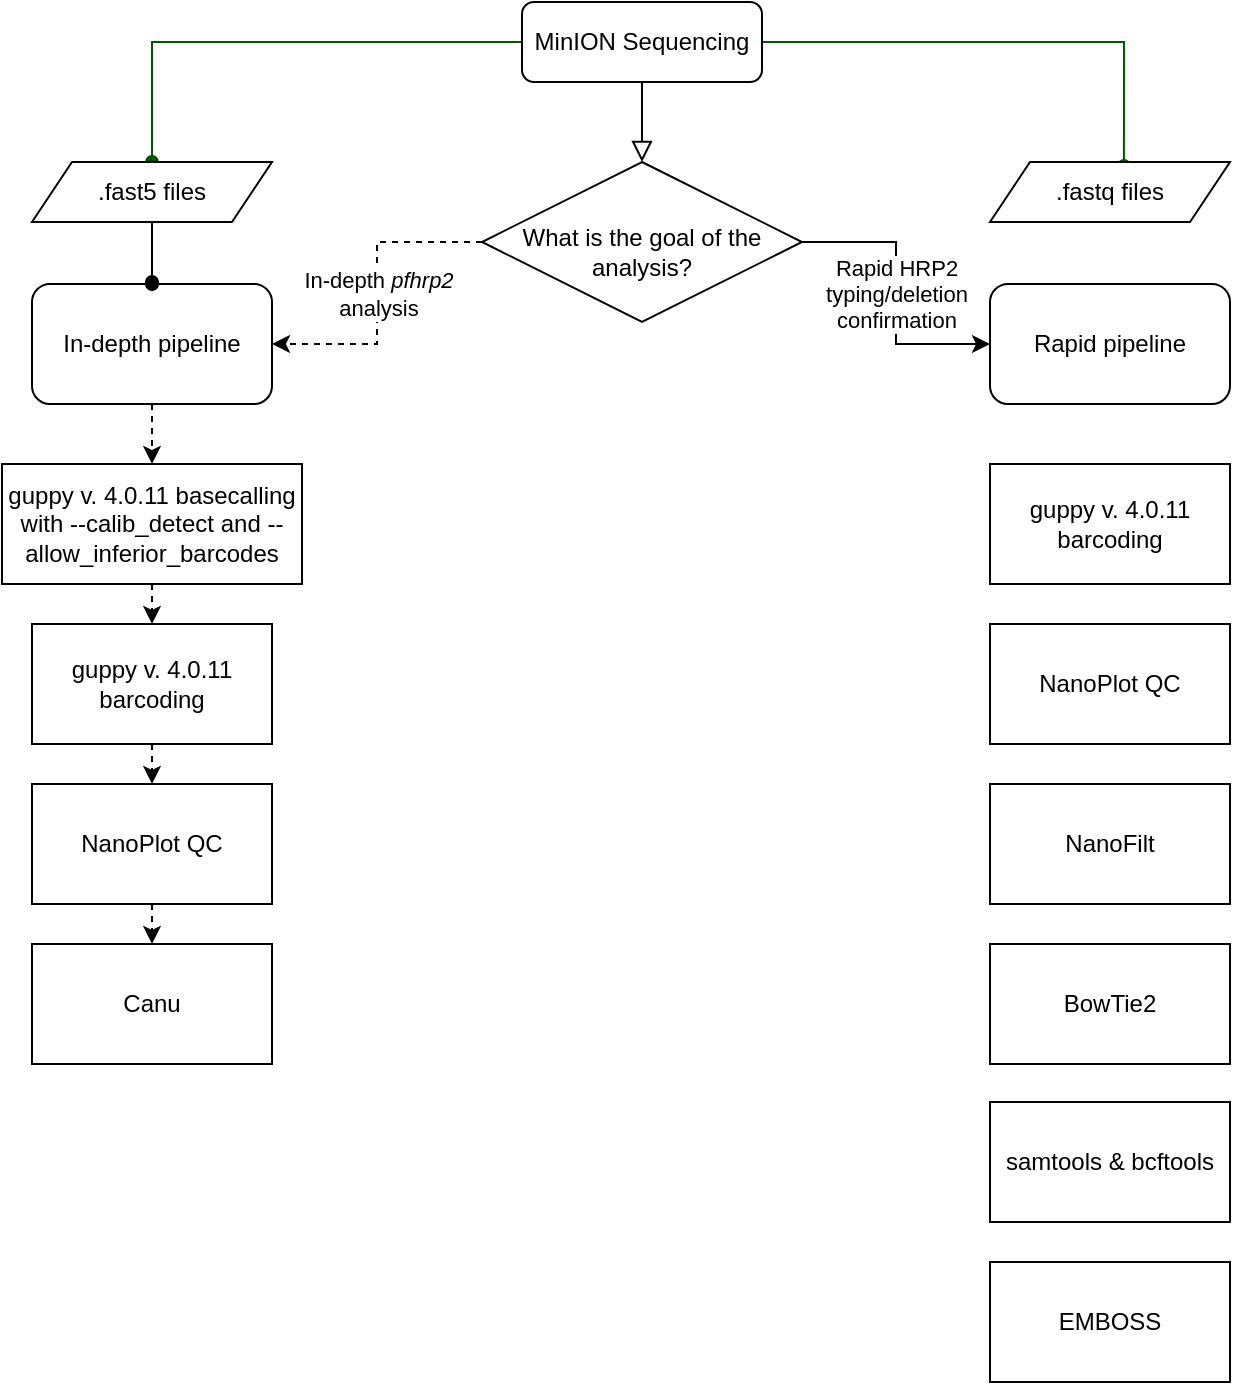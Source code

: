 <mxfile version="14.9.6" type="github">
  <diagram id="C5RBs43oDa-KdzZeNtuy" name="Page-1">
    <mxGraphModel dx="833" dy="483" grid="1" gridSize="10" guides="1" tooltips="1" connect="1" arrows="1" fold="1" page="1" pageScale="1" pageWidth="827" pageHeight="1169" math="0" shadow="0">
      <root>
        <mxCell id="WIyWlLk6GJQsqaUBKTNV-0" />
        <mxCell id="WIyWlLk6GJQsqaUBKTNV-1" parent="WIyWlLk6GJQsqaUBKTNV-0" />
        <mxCell id="WIyWlLk6GJQsqaUBKTNV-2" value="" style="rounded=0;html=1;jettySize=auto;orthogonalLoop=1;fontSize=11;endArrow=block;endFill=0;endSize=8;strokeWidth=1;shadow=0;labelBackgroundColor=none;edgeStyle=orthogonalEdgeStyle;" parent="WIyWlLk6GJQsqaUBKTNV-1" source="WIyWlLk6GJQsqaUBKTNV-3" target="WIyWlLk6GJQsqaUBKTNV-6" edge="1">
          <mxGeometry relative="1" as="geometry" />
        </mxCell>
        <mxCell id="XRWhhsPJ1R5QlkFPLVNZ-11" style="edgeStyle=orthogonalEdgeStyle;rounded=0;orthogonalLoop=1;jettySize=auto;html=1;exitX=0;exitY=0.5;exitDx=0;exitDy=0;fillColor=#008a00;strokeColor=#005700;endArrow=oval;endFill=1;" edge="1" parent="WIyWlLk6GJQsqaUBKTNV-1" source="WIyWlLk6GJQsqaUBKTNV-3" target="XRWhhsPJ1R5QlkFPLVNZ-9">
          <mxGeometry relative="1" as="geometry" />
        </mxCell>
        <mxCell id="XRWhhsPJ1R5QlkFPLVNZ-12" style="edgeStyle=orthogonalEdgeStyle;rounded=0;orthogonalLoop=1;jettySize=auto;html=1;exitX=1;exitY=0.5;exitDx=0;exitDy=0;entryX=0.558;entryY=0.067;entryDx=0;entryDy=0;entryPerimeter=0;endArrow=oval;endFill=1;fillColor=#008a00;strokeColor=#005700;" edge="1" parent="WIyWlLk6GJQsqaUBKTNV-1" source="WIyWlLk6GJQsqaUBKTNV-3" target="XRWhhsPJ1R5QlkFPLVNZ-10">
          <mxGeometry relative="1" as="geometry" />
        </mxCell>
        <mxCell id="WIyWlLk6GJQsqaUBKTNV-3" value="MinION Sequencing" style="rounded=1;whiteSpace=wrap;html=1;fontSize=12;glass=0;strokeWidth=1;shadow=0;" parent="WIyWlLk6GJQsqaUBKTNV-1" vertex="1">
          <mxGeometry x="340" y="80" width="120" height="40" as="geometry" />
        </mxCell>
        <mxCell id="XRWhhsPJ1R5QlkFPLVNZ-1" value="&lt;div&gt;In-depth &lt;i&gt;pfhrp2 &lt;br&gt;&lt;/i&gt;&lt;/div&gt;&lt;div&gt;analysis&lt;/div&gt;" style="edgeStyle=orthogonalEdgeStyle;rounded=0;orthogonalLoop=1;jettySize=auto;html=1;exitX=0;exitY=0.5;exitDx=0;exitDy=0;entryX=1;entryY=0.5;entryDx=0;entryDy=0;dashed=1;" edge="1" parent="WIyWlLk6GJQsqaUBKTNV-1" source="WIyWlLk6GJQsqaUBKTNV-6" target="wNX_GusTzfl8zVWIh_gY-5">
          <mxGeometry relative="1" as="geometry" />
        </mxCell>
        <mxCell id="XRWhhsPJ1R5QlkFPLVNZ-2" value="&lt;div&gt;Rapid HRP2 &lt;br&gt;&lt;/div&gt;&lt;div&gt;typing/deletion &lt;br&gt;&lt;/div&gt;&lt;div&gt;confirmation&lt;/div&gt;" style="edgeStyle=orthogonalEdgeStyle;rounded=0;orthogonalLoop=1;jettySize=auto;html=1;exitX=1;exitY=0.5;exitDx=0;exitDy=0;entryX=0;entryY=0.5;entryDx=0;entryDy=0;" edge="1" parent="WIyWlLk6GJQsqaUBKTNV-1" source="WIyWlLk6GJQsqaUBKTNV-6" target="wNX_GusTzfl8zVWIh_gY-4">
          <mxGeometry relative="1" as="geometry" />
        </mxCell>
        <mxCell id="WIyWlLk6GJQsqaUBKTNV-6" value="&lt;div align=&quot;center&quot;&gt;&lt;br&gt;&lt;/div&gt;&lt;div align=&quot;center&quot;&gt;What is the goal of the analysis?&lt;/div&gt;" style="rhombus;whiteSpace=wrap;html=1;shadow=0;fontFamily=Helvetica;fontSize=12;align=center;strokeWidth=1;spacing=6;spacingTop=-4;" parent="WIyWlLk6GJQsqaUBKTNV-1" vertex="1">
          <mxGeometry x="320" y="160" width="160" height="80" as="geometry" />
        </mxCell>
        <mxCell id="wNX_GusTzfl8zVWIh_gY-4" value="Rapid pipeline" style="rounded=1;whiteSpace=wrap;html=1;" parent="WIyWlLk6GJQsqaUBKTNV-1" vertex="1">
          <mxGeometry x="574" y="221" width="120" height="60" as="geometry" />
        </mxCell>
        <mxCell id="XRWhhsPJ1R5QlkFPLVNZ-5" style="edgeStyle=orthogonalEdgeStyle;rounded=0;orthogonalLoop=1;jettySize=auto;html=1;exitX=0.5;exitY=1;exitDx=0;exitDy=0;entryX=0.5;entryY=0;entryDx=0;entryDy=0;dashed=1;" edge="1" parent="WIyWlLk6GJQsqaUBKTNV-1" source="wNX_GusTzfl8zVWIh_gY-5" target="wNX_GusTzfl8zVWIh_gY-7">
          <mxGeometry relative="1" as="geometry" />
        </mxCell>
        <mxCell id="XRWhhsPJ1R5QlkFPLVNZ-14" style="edgeStyle=orthogonalEdgeStyle;rounded=0;orthogonalLoop=1;jettySize=auto;html=1;exitX=0.5;exitY=0;exitDx=0;exitDy=0;endArrow=oval;endFill=1;" edge="1" parent="WIyWlLk6GJQsqaUBKTNV-1" source="wNX_GusTzfl8zVWIh_gY-5">
          <mxGeometry relative="1" as="geometry">
            <mxPoint x="155" y="220" as="targetPoint" />
          </mxGeometry>
        </mxCell>
        <mxCell id="wNX_GusTzfl8zVWIh_gY-5" value="In-depth pipeline" style="rounded=1;whiteSpace=wrap;html=1;" parent="WIyWlLk6GJQsqaUBKTNV-1" vertex="1">
          <mxGeometry x="95" y="221" width="120" height="60" as="geometry" />
        </mxCell>
        <mxCell id="wNX_GusTzfl8zVWIh_gY-6" value="guppy v. 4.0.11 barcoding" style="rounded=0;whiteSpace=wrap;html=1;" parent="WIyWlLk6GJQsqaUBKTNV-1" vertex="1">
          <mxGeometry x="574" y="311" width="120" height="60" as="geometry" />
        </mxCell>
        <mxCell id="XRWhhsPJ1R5QlkFPLVNZ-6" style="edgeStyle=orthogonalEdgeStyle;rounded=0;orthogonalLoop=1;jettySize=auto;html=1;exitX=0.5;exitY=1;exitDx=0;exitDy=0;entryX=0.5;entryY=0;entryDx=0;entryDy=0;dashed=1;" edge="1" parent="WIyWlLk6GJQsqaUBKTNV-1" source="wNX_GusTzfl8zVWIh_gY-7" target="wNX_GusTzfl8zVWIh_gY-8">
          <mxGeometry relative="1" as="geometry" />
        </mxCell>
        <mxCell id="wNX_GusTzfl8zVWIh_gY-7" value="guppy v. 4.0.11 basecalling with --calib_detect and --allow_inferior_barcodes" style="rounded=0;whiteSpace=wrap;html=1;" parent="WIyWlLk6GJQsqaUBKTNV-1" vertex="1">
          <mxGeometry x="80" y="311" width="150" height="60" as="geometry" />
        </mxCell>
        <mxCell id="XRWhhsPJ1R5QlkFPLVNZ-7" style="edgeStyle=orthogonalEdgeStyle;rounded=0;orthogonalLoop=1;jettySize=auto;html=1;exitX=0.5;exitY=1;exitDx=0;exitDy=0;entryX=0.5;entryY=0;entryDx=0;entryDy=0;dashed=1;" edge="1" parent="WIyWlLk6GJQsqaUBKTNV-1" source="wNX_GusTzfl8zVWIh_gY-8" target="wNX_GusTzfl8zVWIh_gY-9">
          <mxGeometry relative="1" as="geometry" />
        </mxCell>
        <mxCell id="wNX_GusTzfl8zVWIh_gY-8" value="guppy v. 4.0.11 barcoding" style="rounded=0;whiteSpace=wrap;html=1;" parent="WIyWlLk6GJQsqaUBKTNV-1" vertex="1">
          <mxGeometry x="95" y="391" width="120" height="60" as="geometry" />
        </mxCell>
        <mxCell id="XRWhhsPJ1R5QlkFPLVNZ-8" style="edgeStyle=orthogonalEdgeStyle;rounded=0;orthogonalLoop=1;jettySize=auto;html=1;exitX=0.5;exitY=1;exitDx=0;exitDy=0;entryX=0.5;entryY=0;entryDx=0;entryDy=0;dashed=1;" edge="1" parent="WIyWlLk6GJQsqaUBKTNV-1" source="wNX_GusTzfl8zVWIh_gY-9" target="XRWhhsPJ1R5QlkFPLVNZ-0">
          <mxGeometry relative="1" as="geometry" />
        </mxCell>
        <mxCell id="wNX_GusTzfl8zVWIh_gY-9" value="NanoPlot QC" style="rounded=0;whiteSpace=wrap;html=1;" parent="WIyWlLk6GJQsqaUBKTNV-1" vertex="1">
          <mxGeometry x="95" y="471" width="120" height="60" as="geometry" />
        </mxCell>
        <mxCell id="wNX_GusTzfl8zVWIh_gY-10" value="NanoPlot QC" style="rounded=0;whiteSpace=wrap;html=1;" parent="WIyWlLk6GJQsqaUBKTNV-1" vertex="1">
          <mxGeometry x="574" y="391" width="120" height="60" as="geometry" />
        </mxCell>
        <mxCell id="wNX_GusTzfl8zVWIh_gY-11" value="NanoFilt" style="rounded=0;whiteSpace=wrap;html=1;" parent="WIyWlLk6GJQsqaUBKTNV-1" vertex="1">
          <mxGeometry x="574" y="471" width="120" height="60" as="geometry" />
        </mxCell>
        <mxCell id="wNX_GusTzfl8zVWIh_gY-12" value="BowTie2" style="rounded=0;whiteSpace=wrap;html=1;" parent="WIyWlLk6GJQsqaUBKTNV-1" vertex="1">
          <mxGeometry x="574" y="551" width="120" height="60" as="geometry" />
        </mxCell>
        <mxCell id="XRWhhsPJ1R5QlkFPLVNZ-0" value="Canu" style="rounded=0;whiteSpace=wrap;html=1;" vertex="1" parent="WIyWlLk6GJQsqaUBKTNV-1">
          <mxGeometry x="95" y="551" width="120" height="60" as="geometry" />
        </mxCell>
        <mxCell id="XRWhhsPJ1R5QlkFPLVNZ-3" value="samtools &amp;amp; bcftools" style="rounded=0;whiteSpace=wrap;html=1;" vertex="1" parent="WIyWlLk6GJQsqaUBKTNV-1">
          <mxGeometry x="574" y="630" width="120" height="60" as="geometry" />
        </mxCell>
        <mxCell id="XRWhhsPJ1R5QlkFPLVNZ-4" value="EMBOSS" style="rounded=0;whiteSpace=wrap;html=1;" vertex="1" parent="WIyWlLk6GJQsqaUBKTNV-1">
          <mxGeometry x="574" y="710" width="120" height="60" as="geometry" />
        </mxCell>
        <mxCell id="XRWhhsPJ1R5QlkFPLVNZ-13" style="edgeStyle=orthogonalEdgeStyle;rounded=0;orthogonalLoop=1;jettySize=auto;html=1;exitX=0.5;exitY=1;exitDx=0;exitDy=0;entryX=0.5;entryY=0;entryDx=0;entryDy=0;endArrow=oval;endFill=1;" edge="1" parent="WIyWlLk6GJQsqaUBKTNV-1" source="XRWhhsPJ1R5QlkFPLVNZ-9" target="wNX_GusTzfl8zVWIh_gY-5">
          <mxGeometry relative="1" as="geometry" />
        </mxCell>
        <mxCell id="XRWhhsPJ1R5QlkFPLVNZ-9" value=".fast5 files" style="shape=parallelogram;perimeter=parallelogramPerimeter;whiteSpace=wrap;html=1;fixedSize=1;" vertex="1" parent="WIyWlLk6GJQsqaUBKTNV-1">
          <mxGeometry x="95" y="160" width="120" height="30" as="geometry" />
        </mxCell>
        <mxCell id="XRWhhsPJ1R5QlkFPLVNZ-10" value=".fastq files" style="shape=parallelogram;perimeter=parallelogramPerimeter;whiteSpace=wrap;html=1;fixedSize=1;" vertex="1" parent="WIyWlLk6GJQsqaUBKTNV-1">
          <mxGeometry x="574" y="160" width="120" height="30" as="geometry" />
        </mxCell>
      </root>
    </mxGraphModel>
  </diagram>
</mxfile>
